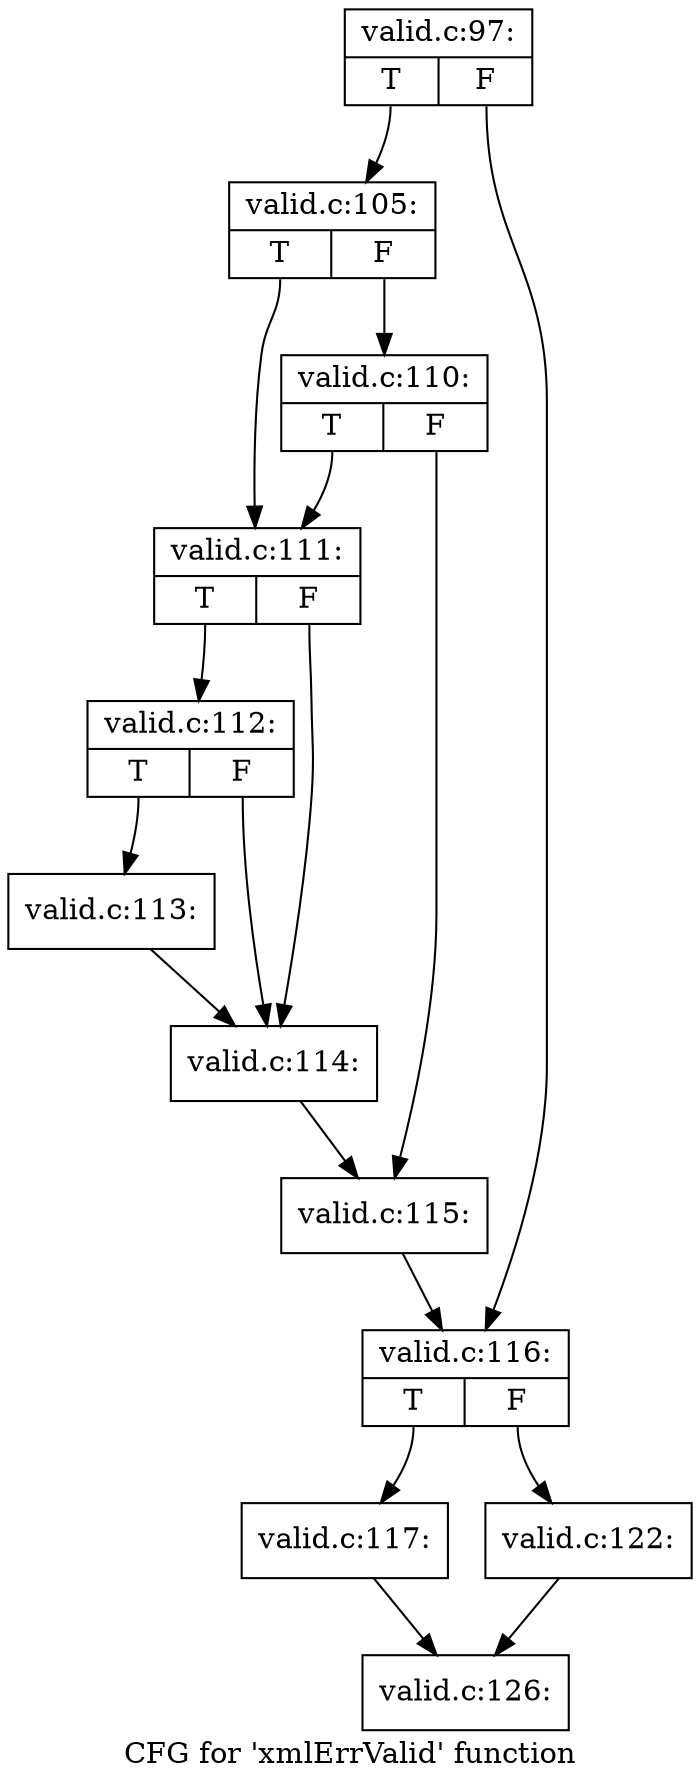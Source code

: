 digraph "CFG for 'xmlErrValid' function" {
	label="CFG for 'xmlErrValid' function";

	Node0x5241430 [shape=record,label="{valid.c:97:|{<s0>T|<s1>F}}"];
	Node0x5241430:s0 -> Node0x508cee0;
	Node0x5241430:s1 -> Node0x508cf30;
	Node0x508cee0 [shape=record,label="{valid.c:105:|{<s0>T|<s1>F}}"];
	Node0x508cee0:s0 -> Node0x508d7d0;
	Node0x508cee0:s1 -> Node0x508d870;
	Node0x508d870 [shape=record,label="{valid.c:110:|{<s0>T|<s1>F}}"];
	Node0x508d870:s0 -> Node0x508d7d0;
	Node0x508d870:s1 -> Node0x508d820;
	Node0x508d7d0 [shape=record,label="{valid.c:111:|{<s0>T|<s1>F}}"];
	Node0x508d7d0:s0 -> Node0x508e8d0;
	Node0x508d7d0:s1 -> Node0x508e880;
	Node0x508e8d0 [shape=record,label="{valid.c:112:|{<s0>T|<s1>F}}"];
	Node0x508e8d0:s0 -> Node0x508e830;
	Node0x508e8d0:s1 -> Node0x508e880;
	Node0x508e830 [shape=record,label="{valid.c:113:}"];
	Node0x508e830 -> Node0x508e880;
	Node0x508e880 [shape=record,label="{valid.c:114:}"];
	Node0x508e880 -> Node0x508d820;
	Node0x508d820 [shape=record,label="{valid.c:115:}"];
	Node0x508d820 -> Node0x508cf30;
	Node0x508cf30 [shape=record,label="{valid.c:116:|{<s0>T|<s1>F}}"];
	Node0x508cf30:s0 -> Node0x508f3c0;
	Node0x508cf30:s1 -> Node0x508f460;
	Node0x508f3c0 [shape=record,label="{valid.c:117:}"];
	Node0x508f3c0 -> Node0x508f410;
	Node0x508f460 [shape=record,label="{valid.c:122:}"];
	Node0x508f460 -> Node0x508f410;
	Node0x508f410 [shape=record,label="{valid.c:126:}"];
}
